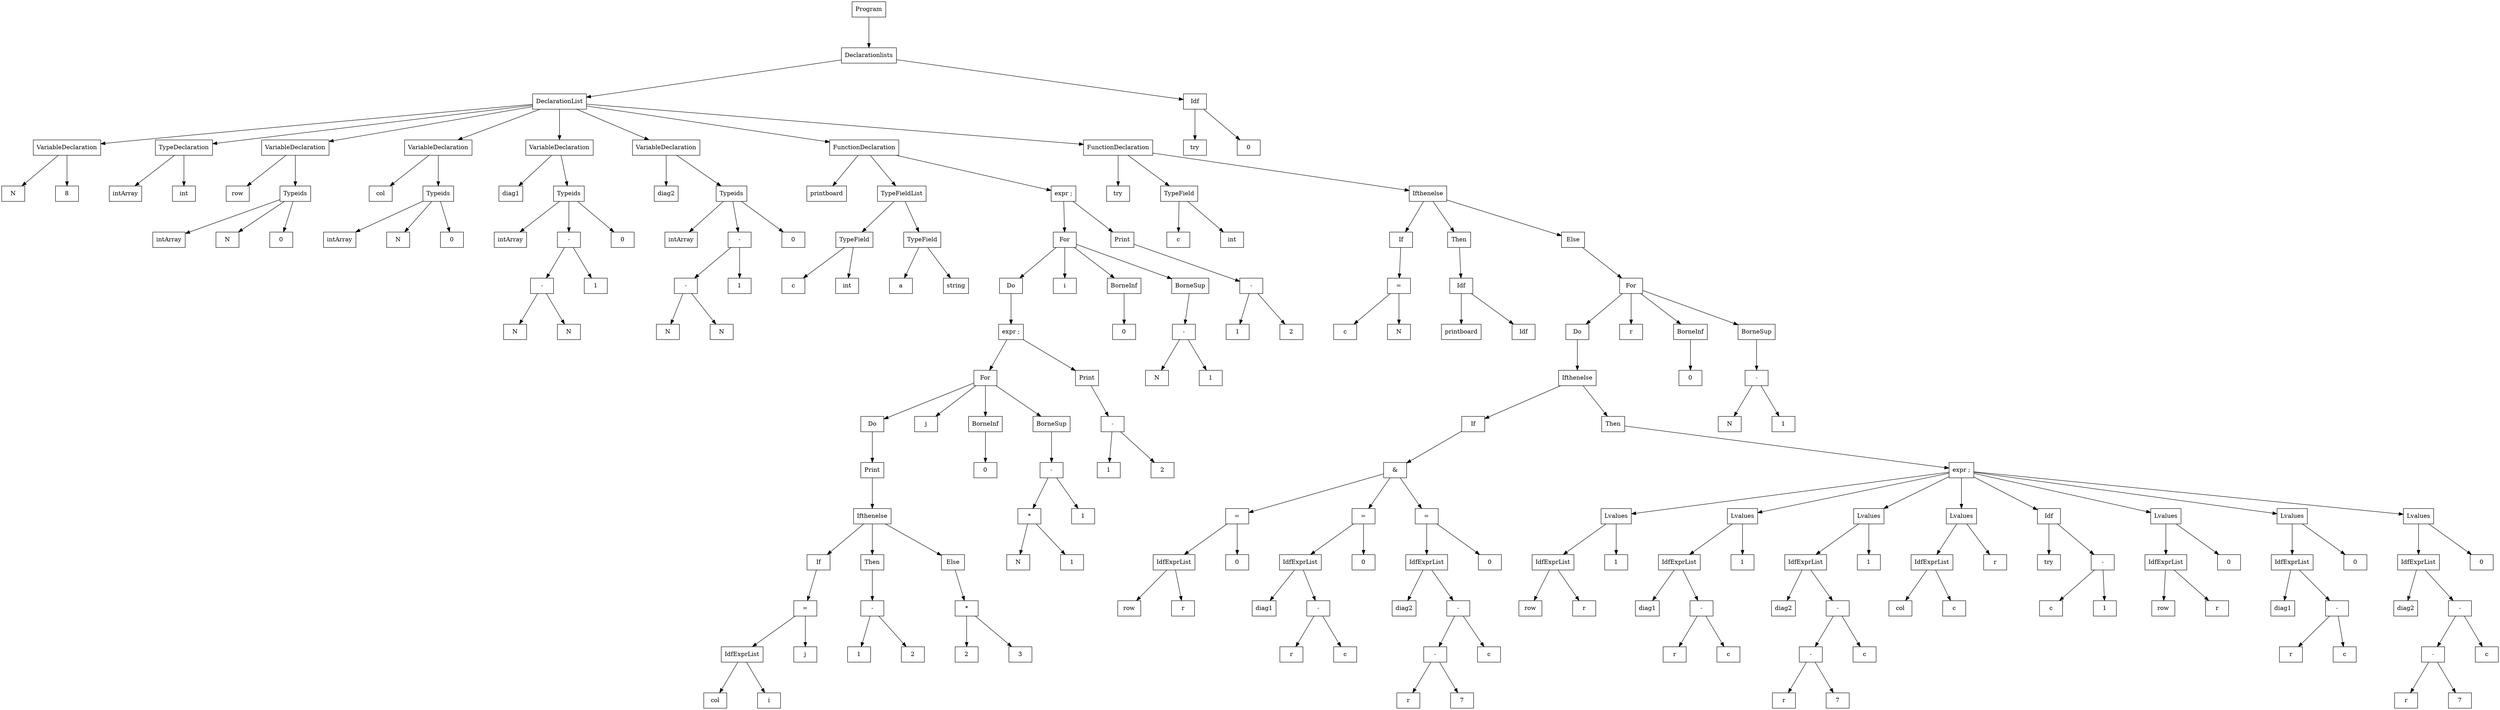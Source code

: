 digraph "ast"{

	nodesep=1;
	ranksep=1;

	N2 [label="DeclarationList", shape="box"];
	N4 [label="N", shape="box"];
	N5 [label="8", shape="box"];
	N3 [label="VariableDeclaration", shape="box"];
	N7 [label="intArray", shape="box"];
	N8 [label="int", shape="box"];
	N6 [label="TypeDeclaration", shape="box"];
	N10 [label="row", shape="box"];
	N12 [label="intArray", shape="box"];
	N13 [label="N", shape="box"];
	N14 [label="0", shape="box"];
	N11 [label="Typeids", shape="box"];
	N9 [label="VariableDeclaration", shape="box"];
	N16 [label="col", shape="box"];
	N18 [label="intArray", shape="box"];
	N19 [label="N", shape="box"];
	N20 [label="0", shape="box"];
	N17 [label="Typeids", shape="box"];
	N15 [label="VariableDeclaration", shape="box"];
	N22 [label="diag1", shape="box"];
	N24 [label="intArray", shape="box"];
	N27 [label="N", shape="box"];
	N28 [label="N", shape="box"];
	N26 [label="-", shape="box"];
	N29 [label="1", shape="box"];
	N25 [label="-", shape="box"];
	N30 [label="0", shape="box"];
	N23 [label="Typeids", shape="box"];
	N21 [label="VariableDeclaration", shape="box"];
	N32 [label="diag2", shape="box"];
	N34 [label="intArray", shape="box"];
	N37 [label="N", shape="box"];
	N38 [label="N", shape="box"];
	N36 [label="-", shape="box"];
	N39 [label="1", shape="box"];
	N35 [label="-", shape="box"];
	N40 [label="0", shape="box"];
	N33 [label="Typeids", shape="box"];
	N31 [label="VariableDeclaration", shape="box"];
	N42 [label="printboard", shape="box"];
	N43 [label="TypeFieldList", shape="box"];
	N45 [label="c", shape="box"];
	N46 [label="int", shape="box"];
	N44 [label="TypeField", shape="box"];
	N48 [label="a", shape="box"];
	N49 [label="string", shape="box"];
	N47 [label="TypeField", shape="box"];
	N50 [label="expr ;", shape="box"];
	N53 [label="expr ;", shape="box"];
	N60 [label="IdfExprList", shape="box"];
	N61 [label="col", shape="box"];
	N62 [label="i", shape="box"];
	N63 [label="j", shape="box"];
	N59 [label="=", shape="box"];
	N58 [label="If", shape="box"];
	N66 [label="1", shape="box"];
	N67 [label="2", shape="box"];
	N65 [label="-", shape="box"];
	N64 [label="Then", shape="box"];
	N70 [label="2", shape="box"];
	N71 [label="3", shape="box"];
	N69 [label="*", shape="box"];
	N68 [label="Else", shape="box"];
	N57 [label="Ifthenelse", shape="box"];
	N56 [label="Print", shape="box"];
	N55 [label="Do", shape="box"];
	N72 [label="j", shape="box"];
	N74 [label="0", shape="box"];
	N73 [label="BorneInf", shape="box"];
	N78 [label="N", shape="box"];
	N79 [label="1", shape="box"];
	N77 [label="*", shape="box"];
	N80 [label="1", shape="box"];
	N76 [label="-", shape="box"];
	N75 [label="BorneSup", shape="box"];
	N54 [label="For", shape="box"];
	N83 [label="1", shape="box"];
	N84 [label="2", shape="box"];
	N82 [label="-", shape="box"];
	N81 [label="Print", shape="box"];
	N52 [label="Do", shape="box"];
	N85 [label="i", shape="box"];
	N87 [label="0", shape="box"];
	N86 [label="BorneInf", shape="box"];
	N90 [label="N", shape="box"];
	N91 [label="1", shape="box"];
	N89 [label="-", shape="box"];
	N88 [label="BorneSup", shape="box"];
	N51 [label="For", shape="box"];
	N94 [label="1", shape="box"];
	N95 [label="2", shape="box"];
	N93 [label="-", shape="box"];
	N92 [label="Print", shape="box"];
	N41 [label="FunctionDeclaration", shape="box"];
	N97 [label="try", shape="box"];
	N99 [label="c", shape="box"];
	N100 [label="int", shape="box"];
	N98 [label="TypeField", shape="box"];
	N104 [label="c", shape="box"];
	N105 [label="N", shape="box"];
	N103 [label="=", shape="box"];
	N102 [label="If", shape="box"];
	N107 [label="Idf", shape="box"];
	N108 [label="printboard", shape="box"];
	N109 [label="Idf", shape="box"];
	N106 [label="Then", shape="box"];
	N115 [label="&", shape="box"];
	N117 [label="IdfExprList", shape="box"];
	N118 [label="row", shape="box"];
	N119 [label="r", shape="box"];
	N120 [label="0", shape="box"];
	N116 [label="=", shape="box"];
	N122 [label="IdfExprList", shape="box"];
	N123 [label="diag1", shape="box"];
	N125 [label="r", shape="box"];
	N126 [label="c", shape="box"];
	N124 [label="-", shape="box"];
	N127 [label="0", shape="box"];
	N121 [label="=", shape="box"];
	N129 [label="IdfExprList", shape="box"];
	N130 [label="diag2", shape="box"];
	N133 [label="r", shape="box"];
	N134 [label="7", shape="box"];
	N132 [label="-", shape="box"];
	N135 [label="c", shape="box"];
	N131 [label="-", shape="box"];
	N136 [label="0", shape="box"];
	N128 [label="=", shape="box"];
	N114 [label="If", shape="box"];
	N138 [label="expr ;", shape="box"];
	N140 [label="IdfExprList", shape="box"];
	N141 [label="row", shape="box"];
	N142 [label="r", shape="box"];
	N143 [label="1", shape="box"];
	N139 [label="Lvalues", shape="box"];
	N145 [label="IdfExprList", shape="box"];
	N146 [label="diag1", shape="box"];
	N148 [label="r", shape="box"];
	N149 [label="c", shape="box"];
	N147 [label="-", shape="box"];
	N150 [label="1", shape="box"];
	N144 [label="Lvalues", shape="box"];
	N152 [label="IdfExprList", shape="box"];
	N153 [label="diag2", shape="box"];
	N156 [label="r", shape="box"];
	N157 [label="7", shape="box"];
	N155 [label="-", shape="box"];
	N158 [label="c", shape="box"];
	N154 [label="-", shape="box"];
	N159 [label="1", shape="box"];
	N151 [label="Lvalues", shape="box"];
	N161 [label="IdfExprList", shape="box"];
	N162 [label="col", shape="box"];
	N163 [label="c", shape="box"];
	N164 [label="r", shape="box"];
	N160 [label="Lvalues", shape="box"];
	N165 [label="Idf", shape="box"];
	N166 [label="try", shape="box"];
	N168 [label="c", shape="box"];
	N169 [label="1", shape="box"];
	N167 [label="-", shape="box"];
	N171 [label="IdfExprList", shape="box"];
	N172 [label="row", shape="box"];
	N173 [label="r", shape="box"];
	N174 [label="0", shape="box"];
	N170 [label="Lvalues", shape="box"];
	N176 [label="IdfExprList", shape="box"];
	N177 [label="diag1", shape="box"];
	N179 [label="r", shape="box"];
	N180 [label="c", shape="box"];
	N178 [label="-", shape="box"];
	N181 [label="0", shape="box"];
	N175 [label="Lvalues", shape="box"];
	N183 [label="IdfExprList", shape="box"];
	N184 [label="diag2", shape="box"];
	N187 [label="r", shape="box"];
	N188 [label="7", shape="box"];
	N186 [label="-", shape="box"];
	N189 [label="c", shape="box"];
	N185 [label="-", shape="box"];
	N190 [label="0", shape="box"];
	N182 [label="Lvalues", shape="box"];
	N137 [label="Then", shape="box"];
	N113 [label="Ifthenelse", shape="box"];
	N112 [label="Do", shape="box"];
	N191 [label="r", shape="box"];
	N193 [label="0", shape="box"];
	N192 [label="BorneInf", shape="box"];
	N196 [label="N", shape="box"];
	N197 [label="1", shape="box"];
	N195 [label="-", shape="box"];
	N194 [label="BorneSup", shape="box"];
	N111 [label="For", shape="box"];
	N110 [label="Else", shape="box"];
	N101 [label="Ifthenelse", shape="box"];
	N96 [label="FunctionDeclaration", shape="box"];
	N198 [label="Idf", shape="box"];
	N199 [label="try", shape="box"];
	N200 [label="0", shape="box"];
	N1 [label="Declarationlists", shape="box"];
	N0 [label="Program", shape="box"];

	N3 -> N4; 
	N3 -> N5; 
	N2 -> N3; 
	N6 -> N7; 
	N6 -> N8; 
	N2 -> N6; 
	N11 -> N12; 
	N11 -> N13; 
	N11 -> N14; 
	N9 -> N10; 
	N9 -> N11; 
	N2 -> N9; 
	N17 -> N18; 
	N17 -> N19; 
	N17 -> N20; 
	N15 -> N16; 
	N15 -> N17; 
	N2 -> N15; 
	N26 -> N27; 
	N26 -> N28; 
	N25 -> N26; 
	N25 -> N29; 
	N23 -> N24; 
	N23 -> N25; 
	N23 -> N30; 
	N21 -> N22; 
	N21 -> N23; 
	N2 -> N21; 
	N36 -> N37; 
	N36 -> N38; 
	N35 -> N36; 
	N35 -> N39; 
	N33 -> N34; 
	N33 -> N35; 
	N33 -> N40; 
	N31 -> N32; 
	N31 -> N33; 
	N2 -> N31; 
	N44 -> N45; 
	N44 -> N46; 
	N43 -> N44; 
	N47 -> N48; 
	N47 -> N49; 
	N43 -> N47; 
	N60 -> N61; 
	N60 -> N62; 
	N59 -> N60; 
	N59 -> N63; 
	N58 -> N59; 
	N65 -> N66; 
	N65 -> N67; 
	N64 -> N65; 
	N69 -> N70; 
	N69 -> N71; 
	N68 -> N69; 
	N57 -> N58; 
	N57 -> N64; 
	N57 -> N68; 
	N56 -> N57; 
	N55 -> N56; 
	N73 -> N74; 
	N77 -> N78; 
	N77 -> N79; 
	N76 -> N77; 
	N76 -> N80; 
	N75 -> N76; 
	N54 -> N55; 
	N54 -> N72; 
	N54 -> N73; 
	N54 -> N75; 
	N53 -> N54; 
	N82 -> N83; 
	N82 -> N84; 
	N81 -> N82; 
	N53 -> N81; 
	N52 -> N53; 
	N86 -> N87; 
	N89 -> N90; 
	N89 -> N91; 
	N88 -> N89; 
	N51 -> N52; 
	N51 -> N85; 
	N51 -> N86; 
	N51 -> N88; 
	N50 -> N51; 
	N93 -> N94; 
	N93 -> N95; 
	N92 -> N93; 
	N50 -> N92; 
	N41 -> N42; 
	N41 -> N43; 
	N41 -> N50; 
	N2 -> N41; 
	N98 -> N99; 
	N98 -> N100; 
	N103 -> N104; 
	N103 -> N105; 
	N102 -> N103; 
	N107 -> N108; 
	N107 -> N109; 
	N106 -> N107; 
	N117 -> N118; 
	N117 -> N119; 
	N116 -> N117; 
	N116 -> N120; 
	N115 -> N116; 
	N122 -> N123; 
	N124 -> N125; 
	N124 -> N126; 
	N122 -> N124; 
	N121 -> N122; 
	N121 -> N127; 
	N115 -> N121; 
	N129 -> N130; 
	N132 -> N133; 
	N132 -> N134; 
	N131 -> N132; 
	N131 -> N135; 
	N129 -> N131; 
	N128 -> N129; 
	N128 -> N136; 
	N115 -> N128; 
	N114 -> N115; 
	N140 -> N141; 
	N140 -> N142; 
	N139 -> N140; 
	N139 -> N143; 
	N138 -> N139; 
	N145 -> N146; 
	N147 -> N148; 
	N147 -> N149; 
	N145 -> N147; 
	N144 -> N145; 
	N144 -> N150; 
	N138 -> N144; 
	N152 -> N153; 
	N155 -> N156; 
	N155 -> N157; 
	N154 -> N155; 
	N154 -> N158; 
	N152 -> N154; 
	N151 -> N152; 
	N151 -> N159; 
	N138 -> N151; 
	N161 -> N162; 
	N161 -> N163; 
	N160 -> N161; 
	N160 -> N164; 
	N138 -> N160; 
	N165 -> N166; 
	N167 -> N168; 
	N167 -> N169; 
	N165 -> N167; 
	N138 -> N165; 
	N171 -> N172; 
	N171 -> N173; 
	N170 -> N171; 
	N170 -> N174; 
	N138 -> N170; 
	N176 -> N177; 
	N178 -> N179; 
	N178 -> N180; 
	N176 -> N178; 
	N175 -> N176; 
	N175 -> N181; 
	N138 -> N175; 
	N183 -> N184; 
	N186 -> N187; 
	N186 -> N188; 
	N185 -> N186; 
	N185 -> N189; 
	N183 -> N185; 
	N182 -> N183; 
	N182 -> N190; 
	N138 -> N182; 
	N137 -> N138; 
	N113 -> N114; 
	N113 -> N137; 
	N112 -> N113; 
	N192 -> N193; 
	N195 -> N196; 
	N195 -> N197; 
	N194 -> N195; 
	N111 -> N112; 
	N111 -> N191; 
	N111 -> N192; 
	N111 -> N194; 
	N110 -> N111; 
	N101 -> N102; 
	N101 -> N106; 
	N101 -> N110; 
	N96 -> N97; 
	N96 -> N98; 
	N96 -> N101; 
	N2 -> N96; 
	N198 -> N199; 
	N198 -> N200; 
	N1 -> N2; 
	N1 -> N198; 
	N0 -> N1; 
}